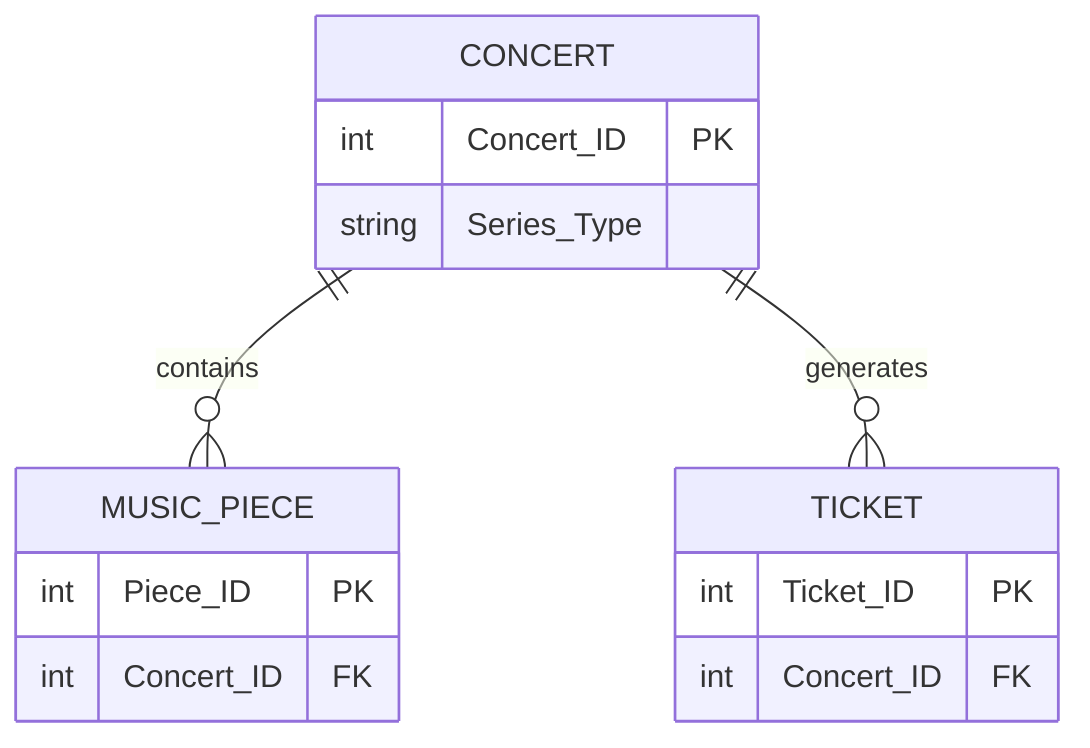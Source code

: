 erDiagram
    CONCERT {
        int Concert_ID PK
        string Series_Type
    }

    MUSIC_PIECE {
        int Piece_ID PK
        int Concert_ID FK
    }

    TICKET {
        int Ticket_ID PK
        int Concert_ID FK
    }

    CONCERT ||--o{ MUSIC_PIECE : "contains"
    CONCERT ||--o{ TICKET : "generates"